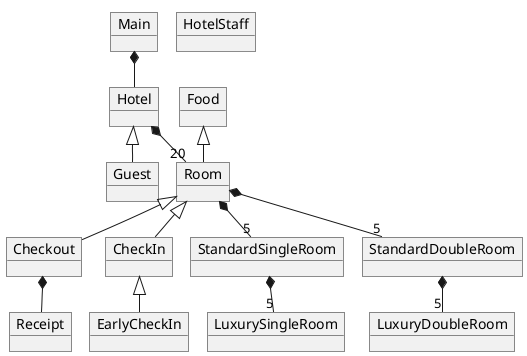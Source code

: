 @startuml

!pragma layout smetana

object Main
object Hotel
object Guest
object Room
object Food
object HotelStaff
object Checkout
object CheckIn
object Receipt
object EarlyCheckIn
object StandardSingleRoom
object StandardDoubleRoom
object LuxurySingleRoom
object LuxuryDoubleRoom

Hotel <|-- Guest
Room <|-- Checkout
Room <|-- CheckIn
CheckIn <|-- EarlyCheckIn
Food <|-- Room

Main *-- Hotel
Hotel *-- "20" Room
Checkout *-- Receipt
Room *-- "5" StandardSingleRoom
Room *-- "5" StandardDoubleRoom
StandardSingleRoom *-- "5" LuxurySingleRoom
StandardDoubleRoom *-- "5" LuxuryDoubleRoom

@enduml
